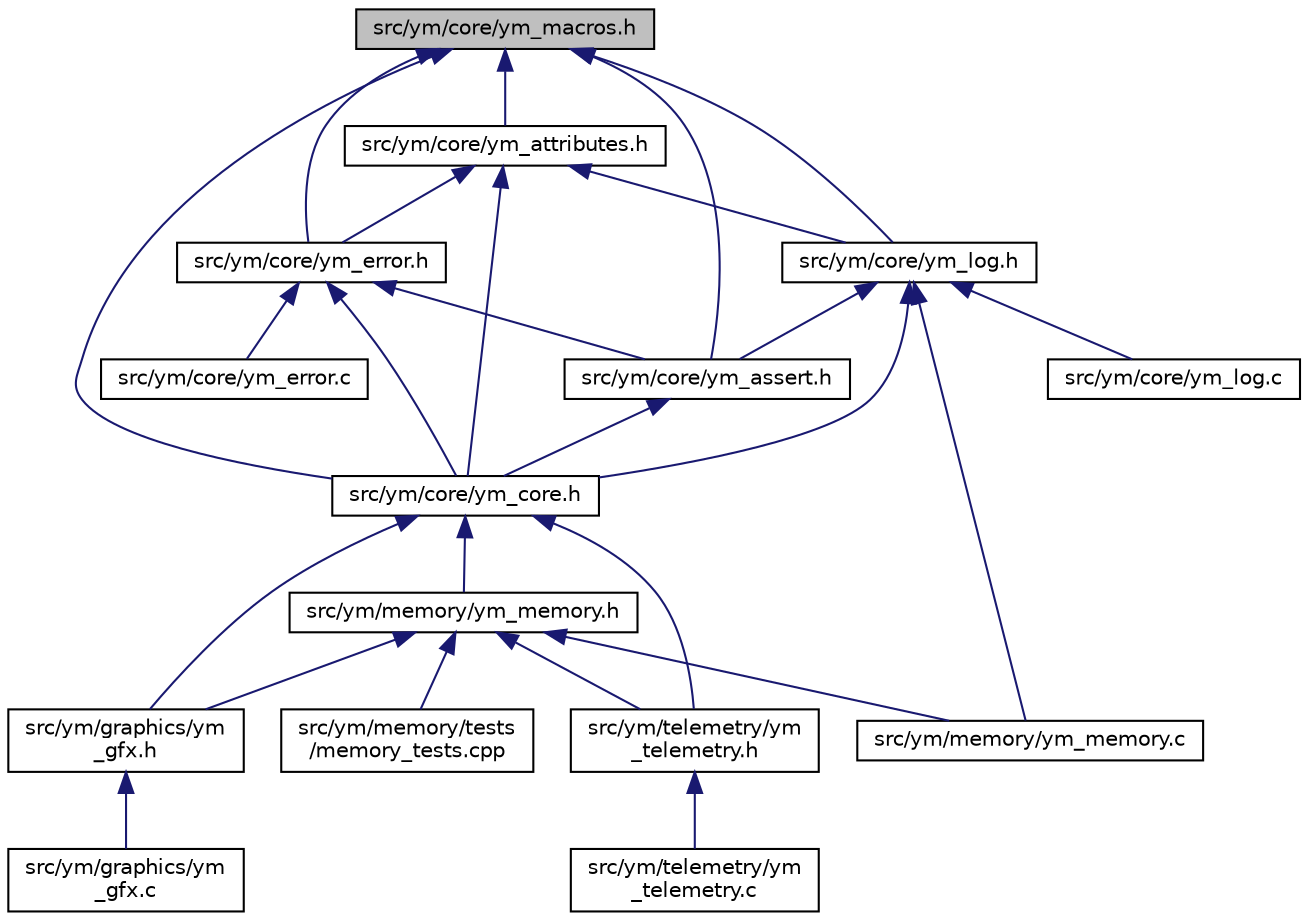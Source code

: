 digraph "src/ym/core/ym_macros.h"
{
  edge [fontname="Helvetica",fontsize="10",labelfontname="Helvetica",labelfontsize="10"];
  node [fontname="Helvetica",fontsize="10",shape=record];
  Node1 [label="src/ym/core/ym_macros.h",height=0.2,width=0.4,color="black", fillcolor="grey75", style="filled", fontcolor="black"];
  Node1 -> Node2 [dir="back",color="midnightblue",fontsize="10",style="solid",fontname="Helvetica"];
  Node2 [label="src/ym/core/ym_assert.h",height=0.2,width=0.4,color="black", fillcolor="white", style="filled",URL="$ym__assert_8h.html"];
  Node2 -> Node3 [dir="back",color="midnightblue",fontsize="10",style="solid",fontname="Helvetica"];
  Node3 [label="src/ym/core/ym_core.h",height=0.2,width=0.4,color="black", fillcolor="white", style="filled",URL="$ym__core_8h.html"];
  Node3 -> Node4 [dir="back",color="midnightblue",fontsize="10",style="solid",fontname="Helvetica"];
  Node4 [label="src/ym/graphics/ym\l_gfx.h",height=0.2,width=0.4,color="black", fillcolor="white", style="filled",URL="$ym__gfx_8h.html"];
  Node4 -> Node5 [dir="back",color="midnightblue",fontsize="10",style="solid",fontname="Helvetica"];
  Node5 [label="src/ym/graphics/ym\l_gfx.c",height=0.2,width=0.4,color="black", fillcolor="white", style="filled",URL="$ym__gfx_8c.html"];
  Node3 -> Node6 [dir="back",color="midnightblue",fontsize="10",style="solid",fontname="Helvetica"];
  Node6 [label="src/ym/memory/ym_memory.h",height=0.2,width=0.4,color="black", fillcolor="white", style="filled",URL="$ym__memory_8h.html"];
  Node6 -> Node4 [dir="back",color="midnightblue",fontsize="10",style="solid",fontname="Helvetica"];
  Node6 -> Node7 [dir="back",color="midnightblue",fontsize="10",style="solid",fontname="Helvetica"];
  Node7 [label="src/ym/memory/tests\l/memory_tests.cpp",height=0.2,width=0.4,color="black", fillcolor="white", style="filled",URL="$memory__tests_8cpp.html"];
  Node6 -> Node8 [dir="back",color="midnightblue",fontsize="10",style="solid",fontname="Helvetica"];
  Node8 [label="src/ym/memory/ym_memory.c",height=0.2,width=0.4,color="black", fillcolor="white", style="filled",URL="$ym__memory_8c.html"];
  Node6 -> Node9 [dir="back",color="midnightblue",fontsize="10",style="solid",fontname="Helvetica"];
  Node9 [label="src/ym/telemetry/ym\l_telemetry.h",height=0.2,width=0.4,color="black", fillcolor="white", style="filled",URL="$ym__telemetry_8h.html"];
  Node9 -> Node10 [dir="back",color="midnightblue",fontsize="10",style="solid",fontname="Helvetica"];
  Node10 [label="src/ym/telemetry/ym\l_telemetry.c",height=0.2,width=0.4,color="black", fillcolor="white", style="filled",URL="$ym__telemetry_8c.html"];
  Node3 -> Node9 [dir="back",color="midnightblue",fontsize="10",style="solid",fontname="Helvetica"];
  Node1 -> Node11 [dir="back",color="midnightblue",fontsize="10",style="solid",fontname="Helvetica"];
  Node11 [label="src/ym/core/ym_attributes.h",height=0.2,width=0.4,color="black", fillcolor="white", style="filled",URL="$ym__attributes_8h.html"];
  Node11 -> Node3 [dir="back",color="midnightblue",fontsize="10",style="solid",fontname="Helvetica"];
  Node11 -> Node12 [dir="back",color="midnightblue",fontsize="10",style="solid",fontname="Helvetica"];
  Node12 [label="src/ym/core/ym_error.h",height=0.2,width=0.4,color="black", fillcolor="white", style="filled",URL="$ym__error_8h.html"];
  Node12 -> Node2 [dir="back",color="midnightblue",fontsize="10",style="solid",fontname="Helvetica"];
  Node12 -> Node3 [dir="back",color="midnightblue",fontsize="10",style="solid",fontname="Helvetica"];
  Node12 -> Node13 [dir="back",color="midnightblue",fontsize="10",style="solid",fontname="Helvetica"];
  Node13 [label="src/ym/core/ym_error.c",height=0.2,width=0.4,color="black", fillcolor="white", style="filled",URL="$ym__error_8c.html"];
  Node11 -> Node14 [dir="back",color="midnightblue",fontsize="10",style="solid",fontname="Helvetica"];
  Node14 [label="src/ym/core/ym_log.h",height=0.2,width=0.4,color="black", fillcolor="white", style="filled",URL="$ym__log_8h.html"];
  Node14 -> Node2 [dir="back",color="midnightblue",fontsize="10",style="solid",fontname="Helvetica"];
  Node14 -> Node3 [dir="back",color="midnightblue",fontsize="10",style="solid",fontname="Helvetica"];
  Node14 -> Node15 [dir="back",color="midnightblue",fontsize="10",style="solid",fontname="Helvetica"];
  Node15 [label="src/ym/core/ym_log.c",height=0.2,width=0.4,color="black", fillcolor="white", style="filled",URL="$ym__log_8c.html"];
  Node14 -> Node8 [dir="back",color="midnightblue",fontsize="10",style="solid",fontname="Helvetica"];
  Node1 -> Node3 [dir="back",color="midnightblue",fontsize="10",style="solid",fontname="Helvetica"];
  Node1 -> Node12 [dir="back",color="midnightblue",fontsize="10",style="solid",fontname="Helvetica"];
  Node1 -> Node14 [dir="back",color="midnightblue",fontsize="10",style="solid",fontname="Helvetica"];
}
